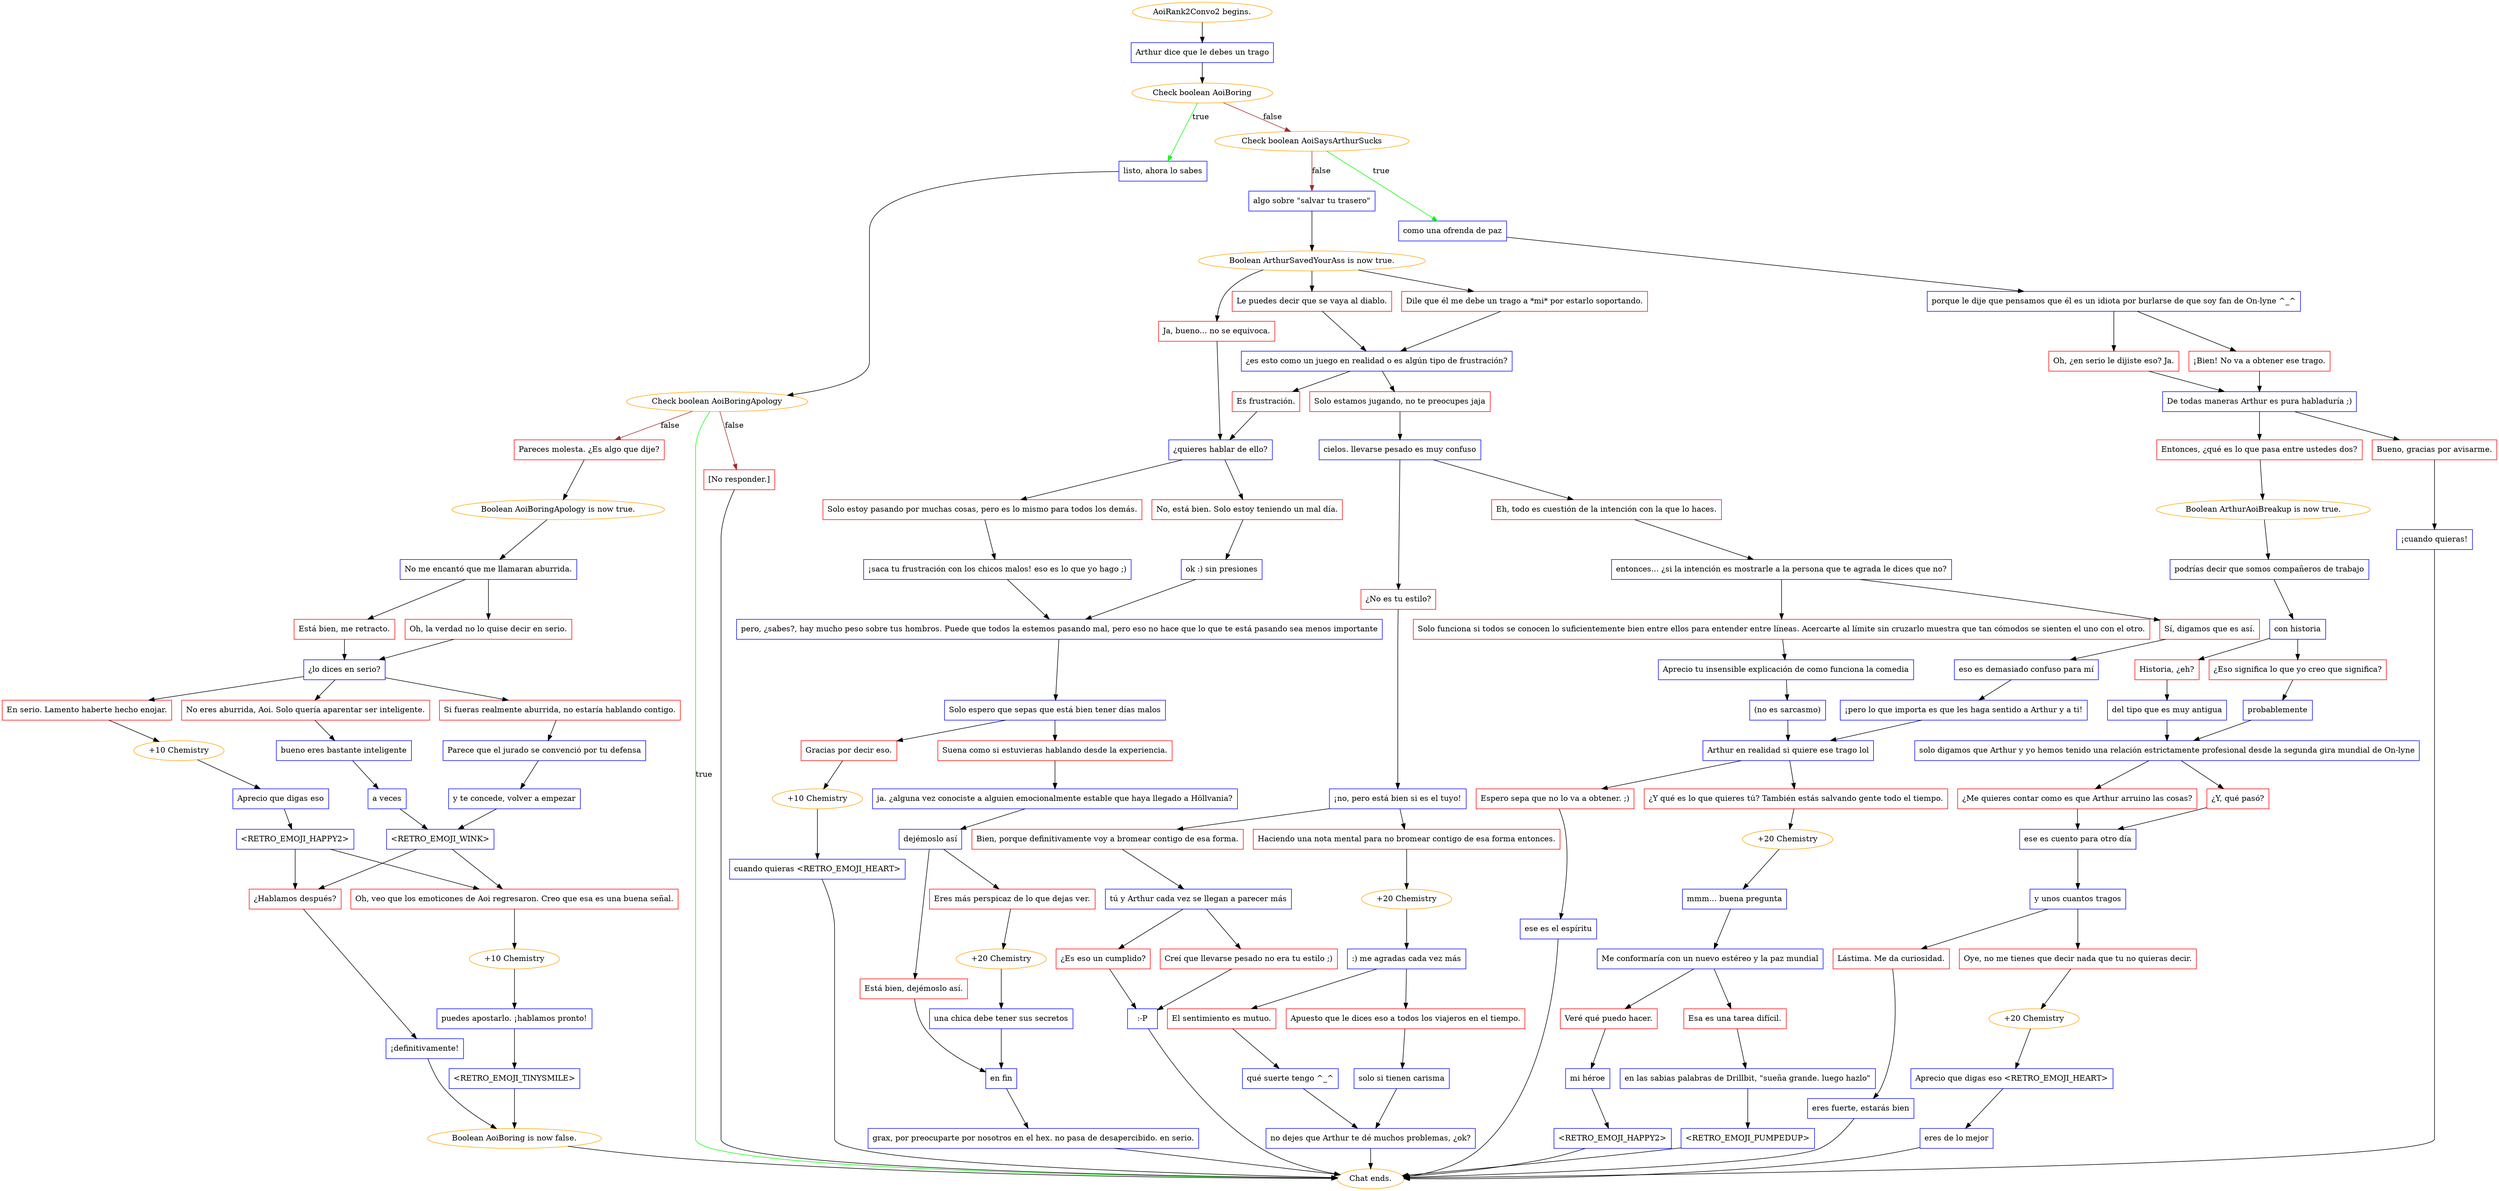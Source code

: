 digraph {
	"AoiRank2Convo2 begins." [color=orange];
		"AoiRank2Convo2 begins." -> j1890149721;
	j1890149721 [label="Arthur dice que le debes un trago",shape=box,color=blue];
		j1890149721 -> j1813516089;
	j1813516089 [label="Check boolean AoiBoring",color=orange];
		j1813516089 -> j3093711068 [label=true,color=green];
		j1813516089 -> j465871379 [label=false,color=brown];
	j3093711068 [label="listo, ahora lo sabes",shape=box,color=blue];
		j3093711068 -> j2848214661;
	j465871379 [label="Check boolean AoiSaysArthurSucks",color=orange];
		j465871379 -> j3053985516 [label=true,color=green];
		j465871379 -> j3962069955 [label=false,color=brown];
	j2848214661 [label="Check boolean AoiBoringApology",color=orange];
		j2848214661 -> "Chat ends." [label=true,color=green];
		j2848214661 -> j3341386632 [label=false,color=brown];
		j2848214661 -> j2967050643 [label=false,color=brown];
	j3053985516 [label="como una ofrenda de paz",shape=box,color=blue];
		j3053985516 -> j94080407;
	j3962069955 [label="algo sobre \"salvar tu trasero\"",shape=box,color=blue];
		j3962069955 -> j181488844;
	"Chat ends." [color=orange];
	j3341386632 [label="Pareces molesta. ¿Es algo que dije?",shape=box,color=red];
		j3341386632 -> j835630443;
	j2967050643 [label="[No responder.]",shape=box,color=red];
		j2967050643 -> "Chat ends.";
	j94080407 [label="porque le dije que pensamos que él es un idiota por burlarse de que soy fan de On-lyne ^_^",shape=box,color=blue];
		j94080407 -> j742001800;
		j94080407 -> j1825610286;
	j181488844 [label="Boolean ArthurSavedYourAss is now true.",color=orange];
		j181488844 -> j3745804589;
		j181488844 -> j1296963650;
		j181488844 -> j2375037139;
	j835630443 [label="Boolean AoiBoringApology is now true.",color=orange];
		j835630443 -> j333142925;
	j742001800 [label="¡Bien! No va a obtener ese trago.",shape=box,color=red];
		j742001800 -> j2093292397;
	j1825610286 [label="Oh, ¿en serio le dijiste eso? Ja.",shape=box,color=red];
		j1825610286 -> j2093292397;
	j3745804589 [label="Ja, bueno... no se equivoca.",shape=box,color=red];
		j3745804589 -> j2052738565;
	j1296963650 [label="Le puedes decir que se vaya al diablo.",shape=box,color=red];
		j1296963650 -> j3206494019;
	j2375037139 [label="Dile que él me debe un trago a *mi* por estarlo soportando.",shape=box,color=red];
		j2375037139 -> j3206494019;
	j333142925 [label="No me encantó que me llamaran aburrida.",shape=box,color=blue];
		j333142925 -> j31076721;
		j333142925 -> j4136025335;
	j2093292397 [label="De todas maneras Arthur es pura habladuría ;)",shape=box,color=blue];
		j2093292397 -> j2702796489;
		j2093292397 -> j3732731121;
	j2052738565 [label="¿quieres hablar de ello?",shape=box,color=blue];
		j2052738565 -> j3296848368;
		j2052738565 -> j2555453933;
	j3206494019 [label="¿es esto como un juego en realidad o es algún tipo de frustración?",shape=box,color=blue];
		j3206494019 -> j2780432944;
		j3206494019 -> j3755557130;
	j31076721 [label="Oh, la verdad no lo quise decir en serio.",shape=box,color=red];
		j31076721 -> j3559079438;
	j4136025335 [label="Está bien, me retracto.",shape=box,color=red];
		j4136025335 -> j3559079438;
	j2702796489 [label="Bueno, gracias por avisarme.",shape=box,color=red];
		j2702796489 -> j1174221106;
	j3732731121 [label="Entonces, ¿qué es lo que pasa entre ustedes dos?",shape=box,color=red];
		j3732731121 -> j4182063680;
	j3296848368 [label="No, está bien. Solo estoy teniendo un mal día.",shape=box,color=red];
		j3296848368 -> j3593052578;
	j2555453933 [label="Solo estoy pasando por muchas cosas, pero es lo mismo para todos los demás.",shape=box,color=red];
		j2555453933 -> j1523842480;
	j2780432944 [label="Es frustración.",shape=box,color=red];
		j2780432944 -> j2052738565;
	j3755557130 [label="Solo estamos jugando, no te preocupes jaja",shape=box,color=red];
		j3755557130 -> j1866883368;
	j3559079438 [label="¿lo dices en serio?",shape=box,color=blue];
		j3559079438 -> j1316962944;
		j3559079438 -> j714441501;
		j3559079438 -> j3534328365;
	j1174221106 [label="¡cuando quieras!",shape=box,color=blue];
		j1174221106 -> "Chat ends.";
	j4182063680 [label="Boolean ArthurAoiBreakup is now true.",color=orange];
		j4182063680 -> j2898738890;
	j3593052578 [label="ok :) sin presiones",shape=box,color=blue];
		j3593052578 -> j4052092420;
	j1523842480 [label="¡saca tu frustración con los chicos malos! eso es lo que yo hago ;)",shape=box,color=blue];
		j1523842480 -> j4052092420;
	j1866883368 [label="cielos. llevarse pesado es muy confuso",shape=box,color=blue];
		j1866883368 -> j1118537154;
		j1866883368 -> j3813616673;
	j1316962944 [label="En serio. Lamento haberte hecho enojar.",shape=box,color=red];
		j1316962944 -> j79665814;
	j714441501 [label="No eres aburrida, Aoi. Solo quería aparentar ser inteligente.",shape=box,color=red];
		j714441501 -> j1376717731;
	j3534328365 [label="Si fueras realmente aburrida, no estaría hablando contigo.",shape=box,color=red];
		j3534328365 -> j1478168771;
	j2898738890 [label="podrías decir que somos compañeros de trabajo",shape=box,color=blue];
		j2898738890 -> j3317037681;
	j4052092420 [label="pero, ¿sabes?, hay mucho peso sobre tus hombros. Puede que todos la estemos pasando mal, pero eso no hace que lo que te está pasando sea menos importante",shape=box,color=blue];
		j4052092420 -> j1707775783;
	j1118537154 [label="¿No es tu estilo?",shape=box,color=red];
		j1118537154 -> j604576210;
	j3813616673 [label="Eh, todo es cuestión de la intención con la que lo haces.",shape=box,color=red];
		j3813616673 -> j913949821;
	j79665814 [label="+10 Chemistry",color=orange];
		j79665814 -> j3739089189;
	j1376717731 [label="bueno eres bastante inteligente",shape=box,color=blue];
		j1376717731 -> j3349695058;
	j1478168771 [label="Parece que el jurado se convenció por tu defensa",shape=box,color=blue];
		j1478168771 -> j184686017;
	j3317037681 [label="con historia",shape=box,color=blue];
		j3317037681 -> j518969369;
		j3317037681 -> j832267548;
	j1707775783 [label="Solo espero que sepas que está bien tener días malos",shape=box,color=blue];
		j1707775783 -> j3842272363;
		j1707775783 -> j2640111818;
	j604576210 [label="¡no, pero está bien si es el tuyo!",shape=box,color=blue];
		j604576210 -> j134319161;
		j604576210 -> j4196107373;
	j913949821 [label="entonces... ¿si la intención es mostrarle a la persona que te agrada le dices que no?",shape=box,color=blue];
		j913949821 -> j1243340690;
		j913949821 -> j4162681298;
	j3739089189 [label="Aprecio que digas eso",shape=box,color=blue];
		j3739089189 -> j915643679;
	j3349695058 [label="a veces",shape=box,color=blue];
		j3349695058 -> j242158032;
	j184686017 [label="y te concede, volver a empezar",shape=box,color=blue];
		j184686017 -> j242158032;
	j518969369 [label="¿Eso significa lo que yo creo que significa?",shape=box,color=red];
		j518969369 -> j2209008677;
	j832267548 [label="Historia, ¿eh?",shape=box,color=red];
		j832267548 -> j1634869357;
	j3842272363 [label="Gracias por decir eso.",shape=box,color=red];
		j3842272363 -> j3731248638;
	j2640111818 [label="Suena como si estuvieras hablando desde la experiencia.",shape=box,color=red];
		j2640111818 -> j2189338487;
	j134319161 [label="Haciendo una nota mental para no bromear contigo de esa forma entonces.",shape=box,color=red];
		j134319161 -> j3679770876;
	j4196107373 [label="Bien, porque definitivamente voy a bromear contigo de esa forma.",shape=box,color=red];
		j4196107373 -> j2495997636;
	j1243340690 [label="Solo funciona si todos se conocen lo suficientemente bien entre ellos para entender entre líneas. Acercarte al límite sin cruzarlo muestra que tan cómodos se sienten el uno con el otro.",shape=box,color=red];
		j1243340690 -> j1249335243;
	j4162681298 [label="Sí, digamos que es así.",shape=box,color=red];
		j4162681298 -> j1675219872;
	j915643679 [label="<RETRO_EMOJI_HAPPY2>",shape=box,color=blue];
		j915643679 -> j248887097;
		j915643679 -> j895594094;
	j242158032 [label="<RETRO_EMOJI_WINK>",shape=box,color=blue];
		j242158032 -> j248887097;
		j242158032 -> j895594094;
	j2209008677 [label="probablemente",shape=box,color=blue];
		j2209008677 -> j2016127398;
	j1634869357 [label="del tipo que es muy antigua",shape=box,color=blue];
		j1634869357 -> j2016127398;
	j3731248638 [label="+10 Chemistry",color=orange];
		j3731248638 -> j2623590419;
	j2189338487 [label="ja. ¿alguna vez conociste a alguien emocionalmente estable que haya llegado a Höllvania?",shape=box,color=blue];
		j2189338487 -> j2253178905;
	j3679770876 [label="+20 Chemistry",color=orange];
		j3679770876 -> j1213076899;
	j2495997636 [label="tú y Arthur cada vez se llegan a parecer más",shape=box,color=blue];
		j2495997636 -> j2302262776;
		j2495997636 -> j499619951;
	j1249335243 [label="Aprecio tu insensible explicación de como funciona la comedia",shape=box,color=blue];
		j1249335243 -> j2389846637;
	j1675219872 [label="eso es demasiado confuso para mí",shape=box,color=blue];
		j1675219872 -> j3531724051;
	j248887097 [label="¿Hablamos después?",shape=box,color=red];
		j248887097 -> j1711673319;
	j895594094 [label="Oh, veo que los emoticones de Aoi regresaron. Creo que esa es una buena señal.",shape=box,color=red];
		j895594094 -> j2135513730;
	j2016127398 [label="solo digamos que Arthur y yo hemos tenido una relación estrictamente profesional desde la segunda gira mundial de On-lyne",shape=box,color=blue];
		j2016127398 -> j2869613431;
		j2016127398 -> j3233855416;
	j2623590419 [label="cuando quieras <RETRO_EMOJI_HEART>",shape=box,color=blue];
		j2623590419 -> "Chat ends.";
	j2253178905 [label="dejémoslo así",shape=box,color=blue];
		j2253178905 -> j3995187149;
		j2253178905 -> j2609373089;
	j1213076899 [label=":) me agradas cada vez más",shape=box,color=blue];
		j1213076899 -> j2021486197;
		j1213076899 -> j3080887320;
	j2302262776 [label="¿Es eso un cumplido?",shape=box,color=red];
		j2302262776 -> j3282717222;
	j499619951 [label="Creí que llevarse pesado no era tu estilo ;)",shape=box,color=red];
		j499619951 -> j3282717222;
	j2389846637 [label="(no es sarcasmo)",shape=box,color=blue];
		j2389846637 -> j3776202532;
	j3531724051 [label="¡pero lo que importa es que les haga sentido a Arthur y a ti!",shape=box,color=blue];
		j3531724051 -> j3776202532;
	j1711673319 [label="¡definitivamente!",shape=box,color=blue];
		j1711673319 -> j1984221796;
	j2135513730 [label="+10 Chemistry",color=orange];
		j2135513730 -> j807200033;
	j2869613431 [label="¿Y, qué pasó?",shape=box,color=red];
		j2869613431 -> j2780513483;
	j3233855416 [label="¿Me quieres contar como es que Arthur arruino las cosas?",shape=box,color=red];
		j3233855416 -> j2780513483;
	j3995187149 [label="Eres más perspicaz de lo que dejas ver.",shape=box,color=red];
		j3995187149 -> j2082518341;
	j2609373089 [label="Está bien, dejémoslo así.",shape=box,color=red];
		j2609373089 -> j4195288162;
	j2021486197 [label="El sentimiento es mutuo.",shape=box,color=red];
		j2021486197 -> j1754322174;
	j3080887320 [label="Apuesto que le dices eso a todos los viajeros en el tiempo.",shape=box,color=red];
		j3080887320 -> j3423418714;
	j3282717222 [label=":-P",shape=box,color=blue];
		j3282717222 -> "Chat ends.";
	j3776202532 [label="Arthur en realidad si quiere ese trago lol",shape=box,color=blue];
		j3776202532 -> j236015350;
		j3776202532 -> j372161745;
	j1984221796 [label="Boolean AoiBoring is now false.",color=orange];
		j1984221796 -> "Chat ends.";
	j807200033 [label="puedes apostarlo. ¡hablamos pronto!",shape=box,color=blue];
		j807200033 -> j3248434141;
	j2780513483 [label="ese es cuento para otro día",shape=box,color=blue];
		j2780513483 -> j4043489403;
	j2082518341 [label="+20 Chemistry",color=orange];
		j2082518341 -> j282326360;
	j4195288162 [label="en fin",shape=box,color=blue];
		j4195288162 -> j1498734395;
	j1754322174 [label="qué suerte tengo ^_^",shape=box,color=blue];
		j1754322174 -> j3619902791;
	j3423418714 [label="solo si tienen carisma",shape=box,color=blue];
		j3423418714 -> j3619902791;
	j236015350 [label="Espero sepa que no lo va a obtener. ;)",shape=box,color=red];
		j236015350 -> j958196819;
	j372161745 [label="¿Y qué es lo que quieres tú? También estás salvando gente todo el tiempo.",shape=box,color=red];
		j372161745 -> j1055252028;
	j3248434141 [label="<RETRO_EMOJI_TINYSMILE>",shape=box,color=blue];
		j3248434141 -> j1984221796;
	j4043489403 [label="y unos cuantos tragos",shape=box,color=blue];
		j4043489403 -> j661736141;
		j4043489403 -> j3176256522;
	j282326360 [label="una chica debe tener sus secretos",shape=box,color=blue];
		j282326360 -> j4195288162;
	j1498734395 [label="grax, por preocuparte por nosotros en el hex. no pasa de desapercibido. en serio.",shape=box,color=blue];
		j1498734395 -> "Chat ends.";
	j3619902791 [label="no dejes que Arthur te dé muchos problemas, ¿ok?",shape=box,color=blue];
		j3619902791 -> "Chat ends.";
	j958196819 [label="ese es el espíritu",shape=box,color=blue];
		j958196819 -> "Chat ends.";
	j1055252028 [label="+20 Chemistry",color=orange];
		j1055252028 -> j2321963138;
	j661736141 [label="Oye, no me tienes que decir nada que tu no quieras decir.",shape=box,color=red];
		j661736141 -> j2231750917;
	j3176256522 [label="Lástima. Me da curiosidad.",shape=box,color=red];
		j3176256522 -> j3740054038;
	j2321963138 [label="mmm... buena pregunta",shape=box,color=blue];
		j2321963138 -> j1085494821;
	j2231750917 [label="+20 Chemistry",color=orange];
		j2231750917 -> j2018700244;
	j3740054038 [label="eres fuerte, estarás bien",shape=box,color=blue];
		j3740054038 -> "Chat ends.";
	j1085494821 [label="Me conformaría con un nuevo estéreo y la paz mundial",shape=box,color=blue];
		j1085494821 -> j1608466728;
		j1085494821 -> j3012975712;
	j2018700244 [label="Aprecio que digas eso <RETRO_EMOJI_HEART>",shape=box,color=blue];
		j2018700244 -> j2562329948;
	j1608466728 [label="Veré qué puedo hacer.",shape=box,color=red];
		j1608466728 -> j160760151;
	j3012975712 [label="Esa es una tarea difícil.",shape=box,color=red];
		j3012975712 -> j689333717;
	j2562329948 [label="eres de lo mejor",shape=box,color=blue];
		j2562329948 -> "Chat ends.";
	j160760151 [label="mi héroe",shape=box,color=blue];
		j160760151 -> j2682020255;
	j689333717 [label="en las sabias palabras de Drillbit, \"sueña grande. luego hazlo\"",shape=box,color=blue];
		j689333717 -> j2705132100;
	j2682020255 [label="<RETRO_EMOJI_HAPPY2>",shape=box,color=blue];
		j2682020255 -> "Chat ends.";
	j2705132100 [label="<RETRO_EMOJI_PUMPEDUP>",shape=box,color=blue];
		j2705132100 -> "Chat ends.";
}